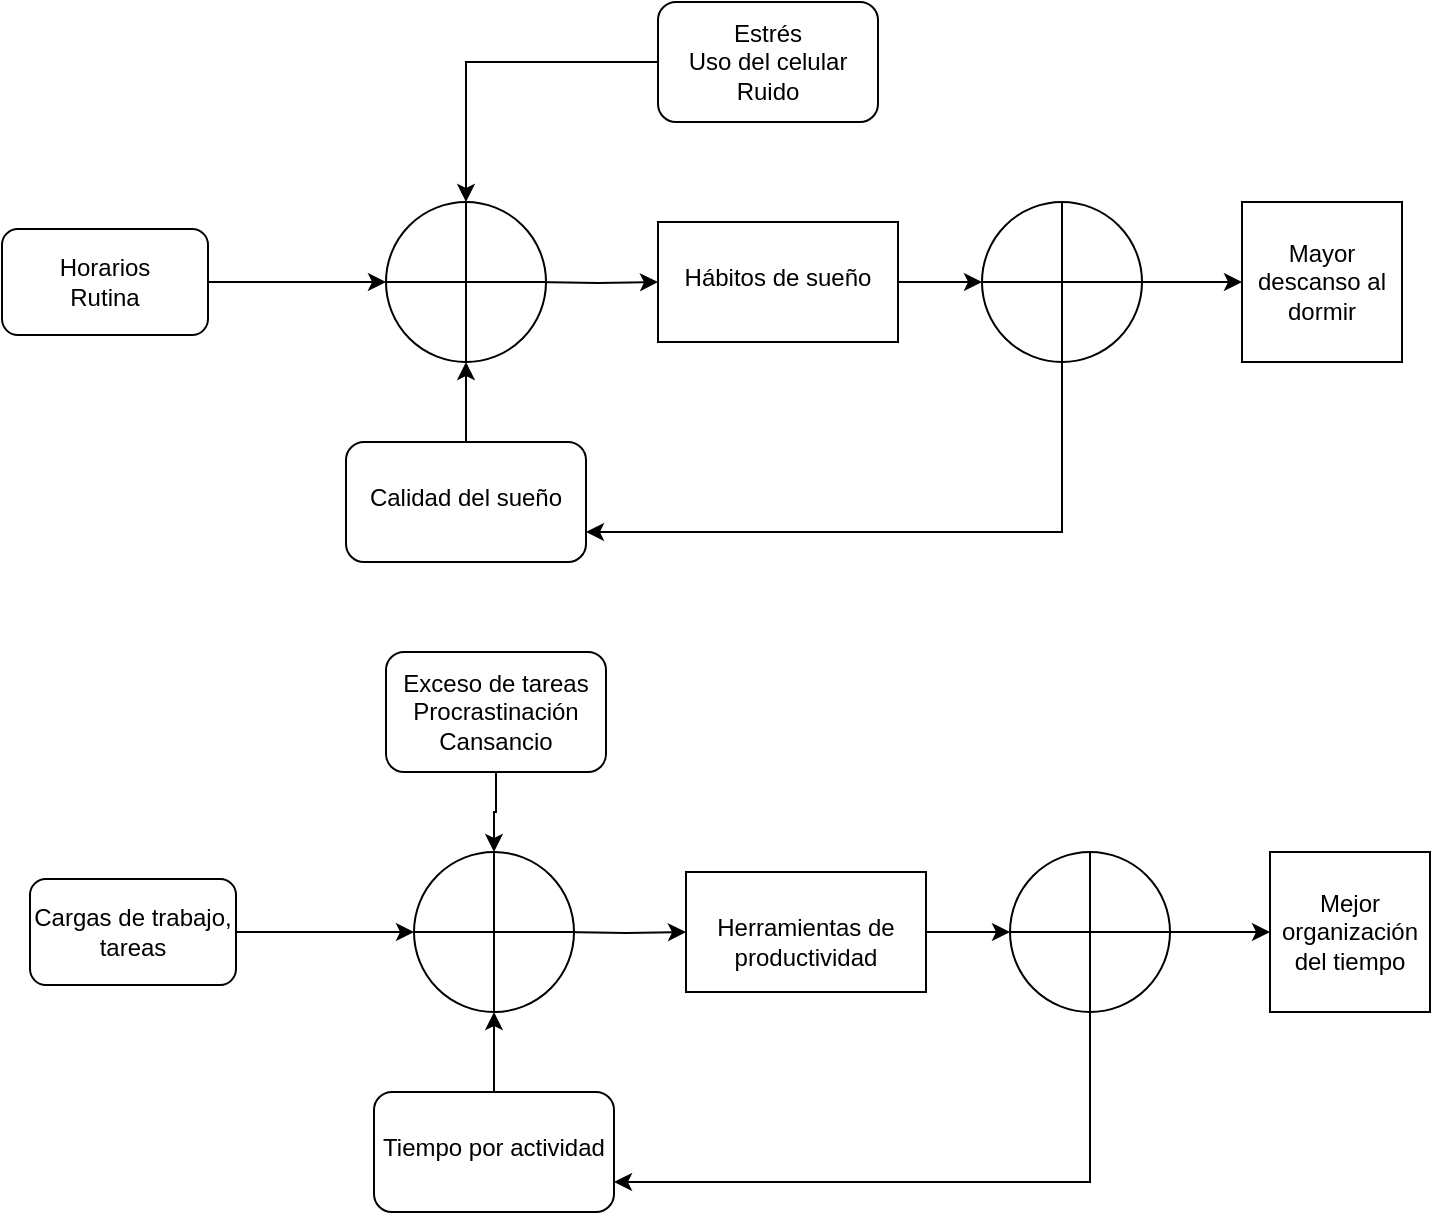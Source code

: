 <mxfile version="26.0.11">
  <diagram name="Página-1" id="8HEMgVCWZmDgbrkz126P">
    <mxGraphModel dx="880" dy="1595" grid="1" gridSize="10" guides="1" tooltips="1" connect="1" arrows="1" fold="1" page="1" pageScale="1" pageWidth="827" pageHeight="1169" background="#FFFFFF" math="0" shadow="0">
      <root>
        <mxCell id="0" />
        <mxCell id="1" parent="0" />
        <mxCell id="i5wnZDJkJRhzzI1PPFc8-22" style="edgeStyle=orthogonalEdgeStyle;rounded=0;orthogonalLoop=1;jettySize=auto;html=1;exitX=1;exitY=0.5;exitDx=0;exitDy=0;entryX=0;entryY=0.5;entryDx=0;entryDy=0;" parent="1" source="i5wnZDJkJRhzzI1PPFc8-5" target="i5wnZDJkJRhzzI1PPFc8-16" edge="1">
          <mxGeometry relative="1" as="geometry">
            <mxPoint x="212.5" y="119.5" as="targetPoint" />
          </mxGeometry>
        </mxCell>
        <mxCell id="i5wnZDJkJRhzzI1PPFc8-5" value="Horarios&lt;div&gt;Rutina&lt;/div&gt;" style="rounded=1;whiteSpace=wrap;html=1;" parent="1" vertex="1">
          <mxGeometry x="50" y="93.5" width="103" height="53" as="geometry" />
        </mxCell>
        <mxCell id="i5wnZDJkJRhzzI1PPFc8-12" value="" style="edgeStyle=orthogonalEdgeStyle;rounded=0;orthogonalLoop=1;jettySize=auto;html=1;" parent="1" target="i5wnZDJkJRhzzI1PPFc8-11" edge="1">
          <mxGeometry relative="1" as="geometry">
            <mxPoint x="317" y="120" as="sourcePoint" />
          </mxGeometry>
        </mxCell>
        <mxCell id="i5wnZDJkJRhzzI1PPFc8-26" style="edgeStyle=orthogonalEdgeStyle;rounded=0;orthogonalLoop=1;jettySize=auto;html=1;entryX=0.5;entryY=1;entryDx=0;entryDy=0;" parent="1" source="i5wnZDJkJRhzzI1PPFc8-9" target="i5wnZDJkJRhzzI1PPFc8-16" edge="1">
          <mxGeometry relative="1" as="geometry" />
        </mxCell>
        <mxCell id="i5wnZDJkJRhzzI1PPFc8-9" value="&lt;div&gt;&lt;br&gt;&lt;/div&gt;&lt;div&gt;Calidad del sueño&lt;/div&gt;" style="rounded=1;whiteSpace=wrap;html=1;verticalAlign=top;" parent="1" vertex="1">
          <mxGeometry x="222" y="200" width="120" height="60" as="geometry" />
        </mxCell>
        <mxCell id="i5wnZDJkJRhzzI1PPFc8-23" style="edgeStyle=orthogonalEdgeStyle;rounded=0;orthogonalLoop=1;jettySize=auto;html=1;entryX=0;entryY=0.5;entryDx=0;entryDy=0;" parent="1" source="i5wnZDJkJRhzzI1PPFc8-11" target="i5wnZDJkJRhzzI1PPFc8-15" edge="1">
          <mxGeometry relative="1" as="geometry" />
        </mxCell>
        <mxCell id="i5wnZDJkJRhzzI1PPFc8-11" value="&lt;div&gt;&lt;br&gt;&lt;/div&gt;Hábitos de sueño" style="whiteSpace=wrap;html=1;verticalAlign=top;" parent="1" vertex="1">
          <mxGeometry x="378" y="90" width="120" height="60" as="geometry" />
        </mxCell>
        <mxCell id="pLqCSm5mmLpWbW-OBU8i-1" style="edgeStyle=orthogonalEdgeStyle;rounded=0;orthogonalLoop=1;jettySize=auto;html=1;entryX=0.5;entryY=0;entryDx=0;entryDy=0;" edge="1" parent="1" source="i5wnZDJkJRhzzI1PPFc8-13" target="i5wnZDJkJRhzzI1PPFc8-16">
          <mxGeometry relative="1" as="geometry" />
        </mxCell>
        <mxCell id="i5wnZDJkJRhzzI1PPFc8-13" value="Estrés&lt;div&gt;Uso del celular&lt;/div&gt;&lt;div&gt;Ruido&lt;/div&gt;" style="rounded=1;whiteSpace=wrap;html=1;" parent="1" vertex="1">
          <mxGeometry x="378" y="-20" width="110" height="60" as="geometry" />
        </mxCell>
        <mxCell id="i5wnZDJkJRhzzI1PPFc8-25" style="edgeStyle=orthogonalEdgeStyle;rounded=0;orthogonalLoop=1;jettySize=auto;html=1;entryX=1;entryY=0.75;entryDx=0;entryDy=0;" parent="1" source="i5wnZDJkJRhzzI1PPFc8-15" target="i5wnZDJkJRhzzI1PPFc8-9" edge="1">
          <mxGeometry relative="1" as="geometry">
            <Array as="points">
              <mxPoint x="580" y="245" />
            </Array>
          </mxGeometry>
        </mxCell>
        <mxCell id="i5wnZDJkJRhzzI1PPFc8-27" style="edgeStyle=orthogonalEdgeStyle;rounded=0;orthogonalLoop=1;jettySize=auto;html=1;entryX=0;entryY=0.5;entryDx=0;entryDy=0;" parent="1" source="i5wnZDJkJRhzzI1PPFc8-15" target="i5wnZDJkJRhzzI1PPFc8-20" edge="1">
          <mxGeometry relative="1" as="geometry" />
        </mxCell>
        <mxCell id="i5wnZDJkJRhzzI1PPFc8-15" value="" style="shape=orEllipse;perimeter=ellipsePerimeter;whiteSpace=wrap;html=1;backgroundOutline=1;" parent="1" vertex="1">
          <mxGeometry x="540" y="80" width="80" height="80" as="geometry" />
        </mxCell>
        <mxCell id="i5wnZDJkJRhzzI1PPFc8-16" value="" style="shape=orEllipse;perimeter=ellipsePerimeter;whiteSpace=wrap;html=1;backgroundOutline=1;" parent="1" vertex="1">
          <mxGeometry x="242" y="80" width="80" height="80" as="geometry" />
        </mxCell>
        <mxCell id="i5wnZDJkJRhzzI1PPFc8-20" value="Mayor descanso al dormir" style="whiteSpace=wrap;html=1;aspect=fixed;" parent="1" vertex="1">
          <mxGeometry x="670" y="80" width="80" height="80" as="geometry" />
        </mxCell>
        <mxCell id="i5wnZDJkJRhzzI1PPFc8-28" style="edgeStyle=orthogonalEdgeStyle;rounded=0;orthogonalLoop=1;jettySize=auto;html=1;exitX=1;exitY=0.5;exitDx=0;exitDy=0;entryX=0;entryY=0.5;entryDx=0;entryDy=0;" parent="1" source="i5wnZDJkJRhzzI1PPFc8-29" target="i5wnZDJkJRhzzI1PPFc8-41" edge="1">
          <mxGeometry relative="1" as="geometry">
            <mxPoint x="226.5" y="444.5" as="targetPoint" />
          </mxGeometry>
        </mxCell>
        <mxCell id="i5wnZDJkJRhzzI1PPFc8-29" value="Cargas de trabajo, tareas" style="rounded=1;whiteSpace=wrap;html=1;" parent="1" vertex="1">
          <mxGeometry x="64" y="418.5" width="103" height="53" as="geometry" />
        </mxCell>
        <mxCell id="i5wnZDJkJRhzzI1PPFc8-30" value="" style="edgeStyle=orthogonalEdgeStyle;rounded=0;orthogonalLoop=1;jettySize=auto;html=1;" parent="1" target="i5wnZDJkJRhzzI1PPFc8-34" edge="1">
          <mxGeometry relative="1" as="geometry">
            <mxPoint x="331" y="445" as="sourcePoint" />
          </mxGeometry>
        </mxCell>
        <mxCell id="i5wnZDJkJRhzzI1PPFc8-31" style="edgeStyle=orthogonalEdgeStyle;rounded=0;orthogonalLoop=1;jettySize=auto;html=1;entryX=0.5;entryY=1;entryDx=0;entryDy=0;" parent="1" source="i5wnZDJkJRhzzI1PPFc8-32" target="i5wnZDJkJRhzzI1PPFc8-41" edge="1">
          <mxGeometry relative="1" as="geometry" />
        </mxCell>
        <mxCell id="i5wnZDJkJRhzzI1PPFc8-32" value="&lt;div&gt;&lt;br&gt;&lt;/div&gt;&lt;div&gt;Tiempo por actividad&lt;/div&gt;" style="rounded=1;whiteSpace=wrap;html=1;verticalAlign=top;" parent="1" vertex="1">
          <mxGeometry x="236" y="525" width="120" height="60" as="geometry" />
        </mxCell>
        <mxCell id="i5wnZDJkJRhzzI1PPFc8-33" style="edgeStyle=orthogonalEdgeStyle;rounded=0;orthogonalLoop=1;jettySize=auto;html=1;entryX=0;entryY=0.5;entryDx=0;entryDy=0;" parent="1" source="i5wnZDJkJRhzzI1PPFc8-34" target="i5wnZDJkJRhzzI1PPFc8-40" edge="1">
          <mxGeometry relative="1" as="geometry" />
        </mxCell>
        <mxCell id="i5wnZDJkJRhzzI1PPFc8-34" value="&lt;div&gt;&lt;span style=&quot;background-color: initial;&quot;&gt;&lt;br&gt;&lt;/span&gt;&lt;/div&gt;&lt;div&gt;&lt;span style=&quot;background-color: initial;&quot;&gt;Herramientas de productividad&lt;/span&gt;&lt;/div&gt;" style="whiteSpace=wrap;html=1;verticalAlign=top;" parent="1" vertex="1">
          <mxGeometry x="392" y="415" width="120" height="60" as="geometry" />
        </mxCell>
        <mxCell id="pLqCSm5mmLpWbW-OBU8i-2" style="edgeStyle=orthogonalEdgeStyle;rounded=0;orthogonalLoop=1;jettySize=auto;html=1;entryX=0.5;entryY=0;entryDx=0;entryDy=0;" edge="1" parent="1" source="i5wnZDJkJRhzzI1PPFc8-36" target="i5wnZDJkJRhzzI1PPFc8-41">
          <mxGeometry relative="1" as="geometry" />
        </mxCell>
        <mxCell id="i5wnZDJkJRhzzI1PPFc8-36" value="Exceso de tareas&lt;div&gt;Procrastinación&lt;/div&gt;&lt;div&gt;Cansancio&lt;/div&gt;" style="rounded=1;whiteSpace=wrap;html=1;" parent="1" vertex="1">
          <mxGeometry x="242" y="305" width="110" height="60" as="geometry" />
        </mxCell>
        <mxCell id="i5wnZDJkJRhzzI1PPFc8-38" style="edgeStyle=orthogonalEdgeStyle;rounded=0;orthogonalLoop=1;jettySize=auto;html=1;entryX=1;entryY=0.75;entryDx=0;entryDy=0;" parent="1" source="i5wnZDJkJRhzzI1PPFc8-40" target="i5wnZDJkJRhzzI1PPFc8-32" edge="1">
          <mxGeometry relative="1" as="geometry">
            <Array as="points">
              <mxPoint x="594" y="570" />
            </Array>
          </mxGeometry>
        </mxCell>
        <mxCell id="i5wnZDJkJRhzzI1PPFc8-39" style="edgeStyle=orthogonalEdgeStyle;rounded=0;orthogonalLoop=1;jettySize=auto;html=1;entryX=0;entryY=0.5;entryDx=0;entryDy=0;" parent="1" source="i5wnZDJkJRhzzI1PPFc8-40" target="i5wnZDJkJRhzzI1PPFc8-42" edge="1">
          <mxGeometry relative="1" as="geometry" />
        </mxCell>
        <mxCell id="i5wnZDJkJRhzzI1PPFc8-40" value="" style="shape=orEllipse;perimeter=ellipsePerimeter;whiteSpace=wrap;html=1;backgroundOutline=1;" parent="1" vertex="1">
          <mxGeometry x="554" y="405" width="80" height="80" as="geometry" />
        </mxCell>
        <mxCell id="i5wnZDJkJRhzzI1PPFc8-41" value="" style="shape=orEllipse;perimeter=ellipsePerimeter;whiteSpace=wrap;html=1;backgroundOutline=1;" parent="1" vertex="1">
          <mxGeometry x="256" y="405" width="80" height="80" as="geometry" />
        </mxCell>
        <mxCell id="i5wnZDJkJRhzzI1PPFc8-42" value="Mejor organización del tiempo" style="whiteSpace=wrap;html=1;aspect=fixed;" parent="1" vertex="1">
          <mxGeometry x="684" y="405" width="80" height="80" as="geometry" />
        </mxCell>
      </root>
    </mxGraphModel>
  </diagram>
</mxfile>
